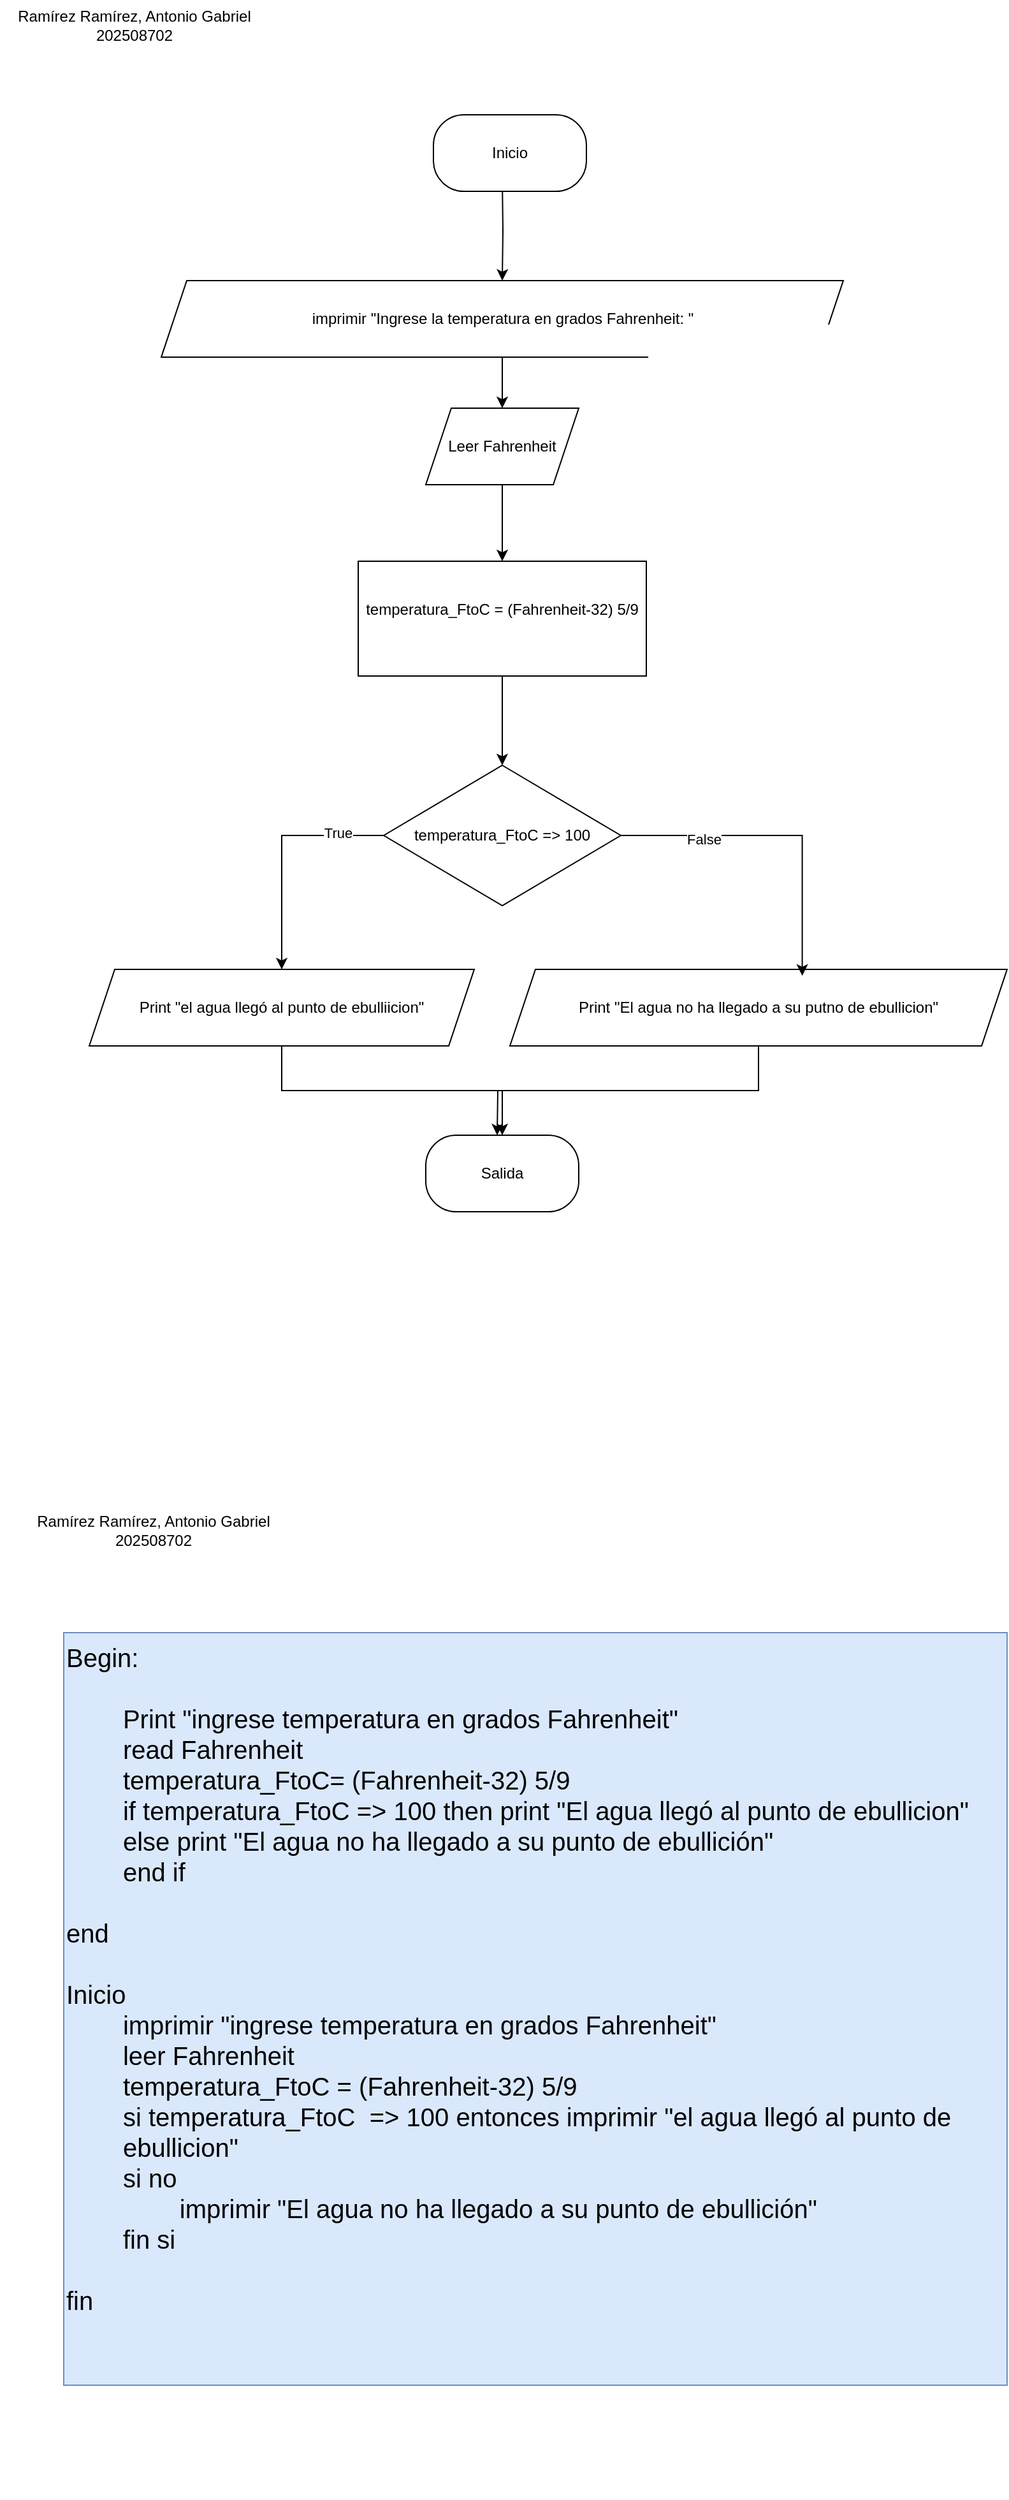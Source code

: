 <mxfile version="26.0.11" pages="3">
  <diagram name="Página-1" id="kbfQnxgLnGt7NoyHu_p-">
    <mxGraphModel dx="1426" dy="1916" grid="1" gridSize="10" guides="1" tooltips="1" connect="1" arrows="1" fold="1" page="1" pageScale="1" pageWidth="827" pageHeight="1169" math="0" shadow="0">
      <root>
        <mxCell id="0" />
        <mxCell id="1" parent="0" />
        <mxCell id="L6ibwcZqbPdTsbd80rwH-10" value="" style="edgeStyle=orthogonalEdgeStyle;rounded=0;orthogonalLoop=1;jettySize=auto;html=1;" parent="1" target="L6ibwcZqbPdTsbd80rwH-3" edge="1">
          <mxGeometry relative="1" as="geometry">
            <mxPoint x="403" y="-1010" as="sourcePoint" />
          </mxGeometry>
        </mxCell>
        <mxCell id="Q46bIN2CbQEM2of99NCU-3" value="" style="edgeStyle=orthogonalEdgeStyle;rounded=0;orthogonalLoop=1;jettySize=auto;html=1;" edge="1" parent="1" source="L6ibwcZqbPdTsbd80rwH-3" target="Q46bIN2CbQEM2of99NCU-1">
          <mxGeometry relative="1" as="geometry" />
        </mxCell>
        <mxCell id="L6ibwcZqbPdTsbd80rwH-3" value="&lt;div&gt;imprimir&amp;nbsp;&lt;span style=&quot;background-color: transparent; color: light-dark(rgb(0, 0, 0), rgb(255, 255, 255));&quot;&gt;&quot;Ingrese la temperatura en grados Fahrenheit: &quot;&lt;/span&gt;&lt;/div&gt;" style="shape=parallelogram;perimeter=parallelogramPerimeter;whiteSpace=wrap;html=1;fixedSize=1;" parent="1" vertex="1">
          <mxGeometry x="135.5" y="-930" width="535" height="60" as="geometry" />
        </mxCell>
        <mxCell id="Q46bIN2CbQEM2of99NCU-2" value="" style="edgeStyle=orthogonalEdgeStyle;rounded=0;orthogonalLoop=1;jettySize=auto;html=1;" edge="1" parent="1" source="L6ibwcZqbPdTsbd80rwH-4" target="L6ibwcZqbPdTsbd80rwH-5">
          <mxGeometry relative="1" as="geometry" />
        </mxCell>
        <mxCell id="L6ibwcZqbPdTsbd80rwH-4" value="&lt;div&gt;&lt;br&gt;&lt;/div&gt;&lt;div&gt;temperatura_FtoC =&lt;span style=&quot;background-color: transparent; color: light-dark(rgb(0, 0, 0), rgb(255, 255, 255));&quot;&gt;&amp;nbsp;(&lt;/span&gt;Fahrenheit&lt;span style=&quot;background-color: transparent; color: light-dark(rgb(0, 0, 0), rgb(255, 255, 255));&quot;&gt;-32) 5/9&lt;/span&gt;&lt;/div&gt;&lt;br&gt;&lt;div&gt;&lt;br&gt;&lt;/div&gt;" style="rounded=0;whiteSpace=wrap;html=1;" parent="1" vertex="1">
          <mxGeometry x="290" y="-710" width="226" height="90" as="geometry" />
        </mxCell>
        <mxCell id="L6ibwcZqbPdTsbd80rwH-23" style="edgeStyle=orthogonalEdgeStyle;rounded=0;orthogonalLoop=1;jettySize=auto;html=1;exitX=0;exitY=0.5;exitDx=0;exitDy=0;entryX=0.5;entryY=0;entryDx=0;entryDy=0;" parent="1" source="L6ibwcZqbPdTsbd80rwH-5" target="L6ibwcZqbPdTsbd80rwH-7" edge="1">
          <mxGeometry relative="1" as="geometry" />
        </mxCell>
        <mxCell id="L6ibwcZqbPdTsbd80rwH-25" value="True" style="edgeLabel;html=1;align=center;verticalAlign=middle;resizable=0;points=[];" parent="L6ibwcZqbPdTsbd80rwH-23" vertex="1" connectable="0">
          <mxGeometry x="-0.609" y="-2" relative="1" as="geometry">
            <mxPoint as="offset" />
          </mxGeometry>
        </mxCell>
        <mxCell id="L6ibwcZqbPdTsbd80rwH-5" value="&lt;div&gt;&lt;br&gt;&lt;/div&gt;&lt;span style=&quot;color: light-dark(rgb(0, 0, 0), rgb(255, 255, 255)); background-color: transparent;&quot;&gt;temperatura_FtoC =&amp;gt; 100&lt;/span&gt;&lt;div&gt;&lt;span style=&quot;color: light-dark(rgb(0, 0, 0), rgb(255, 255, 255)); background-color: transparent;&quot;&gt;&lt;br&gt;&lt;/span&gt;&lt;/div&gt;" style="rhombus;whiteSpace=wrap;html=1;" parent="1" vertex="1">
          <mxGeometry x="310" y="-550" width="186" height="110" as="geometry" />
        </mxCell>
        <mxCell id="L6ibwcZqbPdTsbd80rwH-20" style="edgeStyle=orthogonalEdgeStyle;rounded=0;orthogonalLoop=1;jettySize=auto;html=1;exitX=0.5;exitY=1;exitDx=0;exitDy=0;entryX=0.5;entryY=0;entryDx=0;entryDy=0;" parent="1" source="L6ibwcZqbPdTsbd80rwH-7" target="L6ibwcZqbPdTsbd80rwH-14" edge="1">
          <mxGeometry relative="1" as="geometry" />
        </mxCell>
        <mxCell id="L6ibwcZqbPdTsbd80rwH-7" value="&lt;div&gt;Print &quot;el agua llegó al punto de ebulliicion&quot;&lt;/div&gt;" style="shape=parallelogram;perimeter=parallelogramPerimeter;whiteSpace=wrap;html=1;fixedSize=1;" parent="1" vertex="1">
          <mxGeometry x="79" y="-390" width="302" height="60" as="geometry" />
        </mxCell>
        <mxCell id="L6ibwcZqbPdTsbd80rwH-21" style="edgeStyle=orthogonalEdgeStyle;rounded=0;orthogonalLoop=1;jettySize=auto;html=1;exitX=0.5;exitY=1;exitDx=0;exitDy=0;" parent="1" source="L6ibwcZqbPdTsbd80rwH-8" edge="1">
          <mxGeometry relative="1" as="geometry">
            <mxPoint x="399" y="-260" as="targetPoint" />
          </mxGeometry>
        </mxCell>
        <mxCell id="L6ibwcZqbPdTsbd80rwH-8" value="&lt;div&gt;Print &quot;El agua no ha llegado a su putno de ebullicion&quot;&lt;/div&gt;" style="shape=parallelogram;perimeter=parallelogramPerimeter;whiteSpace=wrap;html=1;fixedSize=1;" parent="1" vertex="1">
          <mxGeometry x="409" y="-390" width="390" height="60" as="geometry" />
        </mxCell>
        <mxCell id="L6ibwcZqbPdTsbd80rwH-14" value="Salida" style="rounded=1;whiteSpace=wrap;html=1;arcSize=40;" parent="1" vertex="1">
          <mxGeometry x="343" y="-260" width="120" height="60" as="geometry" />
        </mxCell>
        <mxCell id="L6ibwcZqbPdTsbd80rwH-15" value="Inicio" style="rounded=1;whiteSpace=wrap;html=1;arcSize=40;" parent="1" vertex="1">
          <mxGeometry x="349" y="-1060" width="120" height="60" as="geometry" />
        </mxCell>
        <mxCell id="L6ibwcZqbPdTsbd80rwH-24" style="edgeStyle=orthogonalEdgeStyle;rounded=0;orthogonalLoop=1;jettySize=auto;html=1;exitX=1;exitY=0.5;exitDx=0;exitDy=0;entryX=0.588;entryY=0.083;entryDx=0;entryDy=0;entryPerimeter=0;" parent="1" source="L6ibwcZqbPdTsbd80rwH-5" target="L6ibwcZqbPdTsbd80rwH-8" edge="1">
          <mxGeometry relative="1" as="geometry" />
        </mxCell>
        <mxCell id="L6ibwcZqbPdTsbd80rwH-26" value="False" style="edgeLabel;html=1;align=center;verticalAlign=middle;resizable=0;points=[];" parent="L6ibwcZqbPdTsbd80rwH-24" vertex="1" connectable="0">
          <mxGeometry x="-0.488" y="-3" relative="1" as="geometry">
            <mxPoint as="offset" />
          </mxGeometry>
        </mxCell>
        <mxCell id="L6ibwcZqbPdTsbd80rwH-28" value="Ramírez Ramírez, Antonio Gabriel&lt;div&gt;202508702&lt;/div&gt;" style="text;html=1;align=center;verticalAlign=middle;resizable=0;points=[];autosize=1;strokeColor=none;fillColor=none;" parent="1" vertex="1">
          <mxGeometry x="9" y="-1150" width="210" height="40" as="geometry" />
        </mxCell>
        <mxCell id="9v0zk7QX-WcIDmFi2F4O-1" value="&lt;div&gt;&lt;br&gt;&lt;/div&gt;&lt;div&gt;&lt;br&gt;&lt;/div&gt;&lt;div&gt;&lt;br&gt;&lt;/div&gt;&lt;div&gt;&lt;br&gt;&lt;/div&gt;Begin:&amp;nbsp;&lt;div&gt;&lt;br&gt;&lt;/div&gt;&lt;div&gt;&lt;span style=&quot;white-space: pre;&quot;&gt;&#x9;&lt;/span&gt;Print &quot;ingrese temperatura en grados Fahrenheit&quot;&lt;/div&gt;&lt;div&gt;&lt;span style=&quot;white-space: pre;&quot;&gt;&#x9;&lt;/span&gt;read&amp;nbsp;&lt;span style=&quot;background-color: transparent; color: light-dark(rgb(0, 0, 0), rgb(255, 255, 255));&quot;&gt;Fahrenheit&lt;/span&gt;&lt;/div&gt;&lt;div&gt;&lt;span style=&quot;white-space: pre;&quot;&gt;&#x9;&lt;/span&gt;&lt;span style=&quot;background-color: transparent; color: light-dark(rgb(0, 0, 0), rgb(255, 255, 255));&quot;&gt;temperatura_FtoC=&lt;/span&gt;&lt;span style=&quot;background-color: transparent; color: light-dark(rgb(0, 0, 0), rgb(255, 255, 255));&quot;&gt;&amp;nbsp;(&lt;/span&gt;Fahrenheit&lt;span style=&quot;background-color: transparent; color: light-dark(rgb(0, 0, 0), rgb(255, 255, 255));&quot;&gt;-32) 5/9&lt;/span&gt;&lt;/div&gt;&lt;div&gt;&lt;span style=&quot;white-space: pre;&quot;&gt;&#x9;&lt;/span&gt;&lt;font&gt;if&amp;nbsp;&lt;span style=&quot;text-align: center; background-color: transparent; color: light-dark(rgb(0, 0, 0), rgb(255, 255, 255));&quot;&gt;temperatura_FtoC =&amp;gt; 100 then print &quot;El agua llegó al punto de ebullicion&quot;&lt;/span&gt;&lt;/font&gt;&lt;/div&gt;&lt;div&gt;&lt;font&gt;&lt;span style=&quot;white-space: pre;&quot;&gt;&#x9;&lt;/span&gt;else print &quot;El agua no ha llegado a su punto de ebullición&quot;&lt;br&gt;&lt;/font&gt;&lt;/div&gt;&lt;div&gt;&lt;font&gt;&lt;span style=&quot;white-space: pre;&quot;&gt;&#x9;&lt;/span&gt;end if&amp;nbsp;&lt;/font&gt;&lt;/div&gt;&lt;div&gt;&lt;div&gt;&lt;br&gt;&lt;/div&gt;&lt;div&gt;end&lt;/div&gt;&lt;div&gt;&lt;br&gt;&lt;/div&gt;&lt;div&gt;Inicio&amp;nbsp;&lt;/div&gt;&lt;div&gt;&lt;span style=&quot;white-space: pre;&quot;&gt;&#x9;&lt;/span&gt;imprimir &quot;ingrese temperatura en grados Fahrenheit&quot;&lt;br&gt;&lt;/div&gt;&lt;div&gt;&lt;span style=&quot;white-space: pre;&quot;&gt;&#x9;&lt;/span&gt;leer&amp;nbsp;&lt;span style=&quot;background-color: transparent; color: light-dark(rgb(0, 0, 0), rgb(255, 255, 255));&quot;&gt;Fahrenheit&lt;/span&gt;&lt;br&gt;&lt;/div&gt;&lt;div&gt;&lt;span style=&quot;white-space: pre;&quot;&gt;&#x9;&lt;/span&gt;temperatura_FtoC = (Fahrenheit-32) 5/9&lt;br&gt;&lt;/div&gt;&lt;div&gt;&lt;span style=&quot;white-space: pre;&quot;&gt;&#x9;&lt;/span&gt;si temperatura_FtoC&amp;nbsp; =&amp;gt; 100 entonces imprimir &quot;el agua llegó al punto de &lt;span style=&quot;white-space: pre;&quot;&gt;&#x9;&lt;/span&gt;ebullicion&quot;&lt;br&gt;&lt;/div&gt;&lt;div&gt;&lt;span style=&quot;white-space: pre;&quot;&gt;&#x9;&lt;/span&gt;si no&amp;nbsp;&lt;/div&gt;&lt;div&gt;&lt;span style=&quot;white-space: pre;&quot;&gt;&#x9;&lt;/span&gt;&lt;span style=&quot;white-space: pre;&quot;&gt;&#x9;&lt;/span&gt;imprimir &quot;El agua no ha llegado a su punto de ebullición&quot;&lt;br&gt;&lt;/div&gt;&lt;div&gt;&lt;span style=&quot;white-space: pre;&quot;&gt;&#x9;&lt;/span&gt;fin si&lt;/div&gt;&lt;div&gt;&lt;span style=&quot;background-color: transparent; color: light-dark(rgb(0, 0, 0), rgb(255, 255, 255));&quot;&gt;&lt;br&gt;&lt;/span&gt;&lt;/div&gt;&lt;div&gt;&lt;span style=&quot;background-color: transparent; color: light-dark(rgb(0, 0, 0), rgb(255, 255, 255));&quot;&gt;fin&amp;nbsp;&lt;/span&gt;&lt;/div&gt;&lt;div&gt;&lt;br&gt;&lt;/div&gt;&lt;div&gt;&lt;br&gt;&lt;/div&gt;&lt;div&gt;&lt;br&gt;&lt;/div&gt;&lt;div&gt;&lt;br&gt;&lt;/div&gt;&lt;div&gt;&lt;br&gt;&lt;/div&gt;&lt;div&gt;&lt;br&gt;&lt;/div&gt;&lt;/div&gt;" style="text;html=1;align=left;verticalAlign=middle;whiteSpace=wrap;rounded=0;fillColor=#dae8fc;strokeColor=#6c8ebf;fontSize=20;" parent="1" vertex="1">
          <mxGeometry x="59" y="130" width="740" height="590" as="geometry" />
        </mxCell>
        <mxCell id="Q46bIN2CbQEM2of99NCU-4" value="" style="edgeStyle=orthogonalEdgeStyle;rounded=0;orthogonalLoop=1;jettySize=auto;html=1;" edge="1" parent="1" source="Q46bIN2CbQEM2of99NCU-1" target="L6ibwcZqbPdTsbd80rwH-4">
          <mxGeometry relative="1" as="geometry" />
        </mxCell>
        <mxCell id="Q46bIN2CbQEM2of99NCU-1" value="Leer Fahrenheit" style="shape=parallelogram;perimeter=parallelogramPerimeter;whiteSpace=wrap;html=1;fixedSize=1;" vertex="1" parent="1">
          <mxGeometry x="343" y="-830" width="120" height="60" as="geometry" />
        </mxCell>
        <mxCell id="Q46bIN2CbQEM2of99NCU-9" value="Ramírez Ramírez, Antonio Gabriel&lt;div&gt;202508702&lt;/div&gt;" style="text;html=1;align=center;verticalAlign=middle;resizable=0;points=[];autosize=1;strokeColor=none;fillColor=none;" vertex="1" parent="1">
          <mxGeometry x="24" y="30" width="210" height="40" as="geometry" />
        </mxCell>
      </root>
    </mxGraphModel>
  </diagram>
  <diagram id="LdLR1YzIZN3hkGWSFBgk" name="Página-2">
    <mxGraphModel dx="1426" dy="-422" grid="1" gridSize="10" guides="1" tooltips="1" connect="1" arrows="1" fold="1" page="1" pageScale="1" pageWidth="827" pageHeight="1169" math="0" shadow="0">
      <root>
        <mxCell id="0" />
        <mxCell id="1" parent="0" />
        <mxCell id="L_xG4M0tSVq2EfCGp0TZ-1" value="" style="edgeStyle=orthogonalEdgeStyle;rounded=0;orthogonalLoop=1;jettySize=auto;html=1;" edge="1" parent="1" source="L_xG4M0tSVq2EfCGp0TZ-2" target="L_xG4M0tSVq2EfCGp0TZ-4">
          <mxGeometry relative="1" as="geometry" />
        </mxCell>
        <mxCell id="L_xG4M0tSVq2EfCGp0TZ-2" value="incio" style="rounded=1;whiteSpace=wrap;html=1;arcSize=50;" vertex="1" parent="1">
          <mxGeometry x="334" y="1190" width="120" height="60" as="geometry" />
        </mxCell>
        <mxCell id="L_xG4M0tSVq2EfCGp0TZ-3" value="" style="edgeStyle=orthogonalEdgeStyle;rounded=0;orthogonalLoop=1;jettySize=auto;html=1;" edge="1" parent="1" source="L_xG4M0tSVq2EfCGp0TZ-4" target="L_xG4M0tSVq2EfCGp0TZ-13">
          <mxGeometry relative="1" as="geometry" />
        </mxCell>
        <mxCell id="L_xG4M0tSVq2EfCGp0TZ-4" value="imprimir &quot;Ingrese altura&quot;" style="shape=parallelogram;perimeter=parallelogramPerimeter;whiteSpace=wrap;html=1;fixedSize=1;" vertex="1" parent="1">
          <mxGeometry x="276" y="1290" width="236" height="60" as="geometry" />
        </mxCell>
        <mxCell id="L_xG4M0tSVq2EfCGp0TZ-5" value="" style="edgeStyle=orthogonalEdgeStyle;rounded=0;orthogonalLoop=1;jettySize=auto;html=1;" edge="1" parent="1" source="L_xG4M0tSVq2EfCGp0TZ-6" target="L_xG4M0tSVq2EfCGp0TZ-15">
          <mxGeometry relative="1" as="geometry" />
        </mxCell>
        <mxCell id="L_xG4M0tSVq2EfCGp0TZ-6" value="&lt;span style=&quot;color: rgb(0, 0, 0); font-family: Helvetica; font-size: 12px; font-style: normal; font-variant-ligatures: normal; font-variant-caps: normal; font-weight: 400; letter-spacing: normal; orphans: 2; text-align: center; text-indent: 0px; text-transform: none; widows: 2; word-spacing: 0px; -webkit-text-stroke-width: 0px; white-space: normal; background-color: rgb(251, 251, 251); text-decoration-thickness: initial; text-decoration-style: initial; text-decoration-color: initial; float: none; display: inline !important;&quot;&gt;Imprimir &quot;Ingrese area&quot;&lt;/span&gt;" style="shape=parallelogram;perimeter=parallelogramPerimeter;whiteSpace=wrap;html=1;fixedSize=1;" vertex="1" parent="1">
          <mxGeometry x="274" y="1490" width="240" height="60" as="geometry" />
        </mxCell>
        <mxCell id="L_xG4M0tSVq2EfCGp0TZ-7" value="" style="edgeStyle=orthogonalEdgeStyle;rounded=0;orthogonalLoop=1;jettySize=auto;html=1;" edge="1" parent="1" source="L_xG4M0tSVq2EfCGp0TZ-8" target="L_xG4M0tSVq2EfCGp0TZ-10">
          <mxGeometry relative="1" as="geometry" />
        </mxCell>
        <mxCell id="L_xG4M0tSVq2EfCGp0TZ-8" value="base_de_triangulo = (area * 2) /altura&amp;nbsp;" style="rounded=0;whiteSpace=wrap;html=1;" vertex="1" parent="1">
          <mxGeometry x="294" y="1660" width="200" height="90" as="geometry" />
        </mxCell>
        <mxCell id="L_xG4M0tSVq2EfCGp0TZ-9" value="" style="edgeStyle=orthogonalEdgeStyle;rounded=0;orthogonalLoop=1;jettySize=auto;html=1;" edge="1" parent="1" source="L_xG4M0tSVq2EfCGp0TZ-10">
          <mxGeometry relative="1" as="geometry">
            <mxPoint x="394" y="1910" as="targetPoint" />
          </mxGeometry>
        </mxCell>
        <mxCell id="L_xG4M0tSVq2EfCGp0TZ-10" value="Imprimir base_de_triangulo" style="shape=parallelogram;perimeter=parallelogramPerimeter;whiteSpace=wrap;html=1;fixedSize=1;" vertex="1" parent="1">
          <mxGeometry x="259" y="1790" width="270" height="60" as="geometry" />
        </mxCell>
        <mxCell id="L_xG4M0tSVq2EfCGp0TZ-11" value="FIn" style="rounded=1;whiteSpace=wrap;html=1;arcSize=50;" vertex="1" parent="1">
          <mxGeometry x="334" y="1910" width="120" height="60" as="geometry" />
        </mxCell>
        <mxCell id="L_xG4M0tSVq2EfCGp0TZ-12" value="" style="edgeStyle=orthogonalEdgeStyle;rounded=0;orthogonalLoop=1;jettySize=auto;html=1;" edge="1" parent="1" source="L_xG4M0tSVq2EfCGp0TZ-13" target="L_xG4M0tSVq2EfCGp0TZ-6">
          <mxGeometry relative="1" as="geometry" />
        </mxCell>
        <mxCell id="L_xG4M0tSVq2EfCGp0TZ-13" value="leer altura" style="shape=parallelogram;perimeter=parallelogramPerimeter;whiteSpace=wrap;html=1;fixedSize=1;" vertex="1" parent="1">
          <mxGeometry x="334" y="1400" width="120" height="60" as="geometry" />
        </mxCell>
        <mxCell id="L_xG4M0tSVq2EfCGp0TZ-14" value="" style="edgeStyle=orthogonalEdgeStyle;rounded=0;orthogonalLoop=1;jettySize=auto;html=1;" edge="1" parent="1" source="L_xG4M0tSVq2EfCGp0TZ-15" target="L_xG4M0tSVq2EfCGp0TZ-8">
          <mxGeometry relative="1" as="geometry" />
        </mxCell>
        <mxCell id="L_xG4M0tSVq2EfCGp0TZ-15" value="leer area" style="shape=parallelogram;perimeter=parallelogramPerimeter;whiteSpace=wrap;html=1;fixedSize=1;" vertex="1" parent="1">
          <mxGeometry x="334" y="1570" width="120" height="60" as="geometry" />
        </mxCell>
        <mxCell id="L_xG4M0tSVq2EfCGp0TZ-16" value="begin&amp;nbsp;&lt;div&gt;&lt;span style=&quot;white-space: pre;&quot;&gt;&#x9;&lt;/span&gt;print &quot;ingrese altura&quot;&lt;br&gt;&lt;/div&gt;&lt;div&gt;&lt;span style=&quot;white-space: pre;&quot;&gt;&#x9;&lt;/span&gt;read altura&lt;br&gt;&lt;/div&gt;&lt;div&gt;&lt;span style=&quot;white-space: pre;&quot;&gt;&#x9;&lt;/span&gt;print &quot;ingrese area&quot;&lt;br&gt;&lt;/div&gt;&lt;div&gt;&lt;span style=&quot;white-space: pre;&quot;&gt;&#x9;&lt;/span&gt;read area&lt;br&gt;&lt;/div&gt;&lt;div&gt;&lt;span style=&quot;white-space: pre;&quot;&gt;&#x9;&lt;/span&gt;base_de_triangulo = (area*2) / altura&lt;br&gt;&lt;/div&gt;&lt;div&gt;&lt;span style=&quot;white-space: pre;&quot;&gt;&#x9;&lt;/span&gt;print base_de_triangulo&lt;br&gt;&lt;/div&gt;&lt;div&gt;end&lt;/div&gt;&lt;div&gt;&lt;br&gt;&lt;/div&gt;&lt;div&gt;&lt;br&gt;&lt;/div&gt;&lt;div&gt;&lt;br&gt;&lt;/div&gt;" style="text;html=1;align=left;verticalAlign=middle;whiteSpace=wrap;rounded=0;fontSize=20;fillColor=#fff2cc;strokeColor=#d6b656;" vertex="1" parent="1">
          <mxGeometry x="138" y="1990" width="530" height="270" as="geometry" />
        </mxCell>
        <mxCell id="L_xG4M0tSVq2EfCGp0TZ-17" value="Ramírez Ramírez, Antonio Gabriel&lt;div&gt;202508702&lt;/div&gt;" style="text;html=1;align=center;verticalAlign=middle;resizable=0;points=[];autosize=1;strokeColor=none;fillColor=none;" vertex="1" parent="1">
          <mxGeometry x="49" y="1210" width="210" height="40" as="geometry" />
        </mxCell>
      </root>
    </mxGraphModel>
  </diagram>
  <diagram id="9cOh-g0t1YY5Kio2_Fx2" name="Página-3">
    <mxGraphModel dx="1426" dy="-1591" grid="1" gridSize="10" guides="1" tooltips="1" connect="1" arrows="1" fold="1" page="1" pageScale="1" pageWidth="827" pageHeight="1169" math="0" shadow="0">
      <root>
        <mxCell id="0" />
        <mxCell id="1" parent="0" />
        <mxCell id="kdI5kG1pXLmCphFLO5ox-1" value="" style="edgeStyle=orthogonalEdgeStyle;rounded=0;orthogonalLoop=1;jettySize=auto;html=1;" edge="1" parent="1" source="kdI5kG1pXLmCphFLO5ox-2" target="kdI5kG1pXLmCphFLO5ox-4">
          <mxGeometry relative="1" as="geometry" />
        </mxCell>
        <mxCell id="kdI5kG1pXLmCphFLO5ox-2" value="inico" style="rounded=1;whiteSpace=wrap;html=1;arcSize=50;" vertex="1" parent="1">
          <mxGeometry x="344" y="2360" width="120" height="60" as="geometry" />
        </mxCell>
        <mxCell id="kdI5kG1pXLmCphFLO5ox-3" value="" style="edgeStyle=orthogonalEdgeStyle;rounded=0;orthogonalLoop=1;jettySize=auto;html=1;" edge="1" parent="1" source="kdI5kG1pXLmCphFLO5ox-4" target="kdI5kG1pXLmCphFLO5ox-16">
          <mxGeometry relative="1" as="geometry" />
        </mxCell>
        <mxCell id="kdI5kG1pXLmCphFLO5ox-4" value="imprimir &quot;Ingrese su edad actual&quot;" style="shape=parallelogram;perimeter=parallelogramPerimeter;whiteSpace=wrap;html=1;fixedSize=1;" vertex="1" parent="1">
          <mxGeometry x="234" y="2480" width="340" height="60" as="geometry" />
        </mxCell>
        <mxCell id="kdI5kG1pXLmCphFLO5ox-5" style="edgeStyle=orthogonalEdgeStyle;rounded=0;orthogonalLoop=1;jettySize=auto;html=1;exitX=0;exitY=0.5;exitDx=0;exitDy=0;" edge="1" parent="1" source="kdI5kG1pXLmCphFLO5ox-9" target="kdI5kG1pXLmCphFLO5ox-11">
          <mxGeometry relative="1" as="geometry" />
        </mxCell>
        <mxCell id="kdI5kG1pXLmCphFLO5ox-6" value="True" style="edgeLabel;html=1;align=center;verticalAlign=middle;resizable=0;points=[];" vertex="1" connectable="0" parent="kdI5kG1pXLmCphFLO5ox-5">
          <mxGeometry x="-0.281" y="-2" relative="1" as="geometry">
            <mxPoint as="offset" />
          </mxGeometry>
        </mxCell>
        <mxCell id="kdI5kG1pXLmCphFLO5ox-7" style="edgeStyle=orthogonalEdgeStyle;rounded=0;orthogonalLoop=1;jettySize=auto;html=1;exitX=1;exitY=0.5;exitDx=0;exitDy=0;" edge="1" parent="1" source="kdI5kG1pXLmCphFLO5ox-9" target="kdI5kG1pXLmCphFLO5ox-12">
          <mxGeometry relative="1" as="geometry" />
        </mxCell>
        <mxCell id="kdI5kG1pXLmCphFLO5ox-8" value="False" style="edgeLabel;html=1;align=center;verticalAlign=middle;resizable=0;points=[];" vertex="1" connectable="0" parent="kdI5kG1pXLmCphFLO5ox-7">
          <mxGeometry x="-0.187" y="-4" relative="1" as="geometry">
            <mxPoint as="offset" />
          </mxGeometry>
        </mxCell>
        <mxCell id="kdI5kG1pXLmCphFLO5ox-9" value="&lt;br&gt;&lt;span style=&quot;color: rgb(0, 0, 0); font-family: Helvetica; font-size: 12px; font-style: normal; font-variant-ligatures: normal; font-variant-caps: normal; font-weight: 400; letter-spacing: normal; orphans: 2; text-align: center; text-indent: 0px; text-transform: none; widows: 2; word-spacing: 0px; -webkit-text-stroke-width: 0px; white-space: normal; background-color: rgb(251, 251, 251); text-decoration-thickness: initial; text-decoration-style: initial; text-decoration-color: initial; float: none; display: inline !important;&quot;&gt;edad &amp;gt;= 18&lt;/span&gt;&lt;div&gt;&lt;br&gt;&lt;/div&gt;" style="rhombus;whiteSpace=wrap;html=1;" vertex="1" parent="1">
          <mxGeometry x="321" y="2660" width="166" height="160" as="geometry" />
        </mxCell>
        <mxCell id="kdI5kG1pXLmCphFLO5ox-10" style="edgeStyle=orthogonalEdgeStyle;rounded=0;orthogonalLoop=1;jettySize=auto;html=1;exitX=0.5;exitY=1;exitDx=0;exitDy=0;entryX=0;entryY=0.5;entryDx=0;entryDy=0;" edge="1" parent="1" source="kdI5kG1pXLmCphFLO5ox-11" target="kdI5kG1pXLmCphFLO5ox-13">
          <mxGeometry relative="1" as="geometry" />
        </mxCell>
        <mxCell id="kdI5kG1pXLmCphFLO5ox-11" value="imprimir &quot;usted es mayor de edad&quot;" style="shape=parallelogram;perimeter=parallelogramPerimeter;whiteSpace=wrap;html=1;fixedSize=1;" vertex="1" parent="1">
          <mxGeometry x="110" y="2850" width="201" height="60" as="geometry" />
        </mxCell>
        <mxCell id="kdI5kG1pXLmCphFLO5ox-12" value="imprimir &quot;usted es menor de edad&quot;" style="shape=parallelogram;perimeter=parallelogramPerimeter;whiteSpace=wrap;html=1;fixedSize=1;" vertex="1" parent="1">
          <mxGeometry x="457" y="2850" width="296" height="60" as="geometry" />
        </mxCell>
        <mxCell id="kdI5kG1pXLmCphFLO5ox-13" value="Fin" style="rounded=1;whiteSpace=wrap;html=1;arcSize=50;" vertex="1" parent="1">
          <mxGeometry x="334" y="2960" width="120" height="60" as="geometry" />
        </mxCell>
        <mxCell id="kdI5kG1pXLmCphFLO5ox-14" style="edgeStyle=orthogonalEdgeStyle;rounded=0;orthogonalLoop=1;jettySize=auto;html=1;exitX=0.5;exitY=1;exitDx=0;exitDy=0;entryX=1.003;entryY=0.641;entryDx=0;entryDy=0;entryPerimeter=0;" edge="1" parent="1" source="kdI5kG1pXLmCphFLO5ox-12" target="kdI5kG1pXLmCphFLO5ox-13">
          <mxGeometry relative="1" as="geometry" />
        </mxCell>
        <mxCell id="kdI5kG1pXLmCphFLO5ox-15" value="" style="edgeStyle=orthogonalEdgeStyle;rounded=0;orthogonalLoop=1;jettySize=auto;html=1;" edge="1" parent="1" source="kdI5kG1pXLmCphFLO5ox-16" target="kdI5kG1pXLmCphFLO5ox-9">
          <mxGeometry relative="1" as="geometry" />
        </mxCell>
        <mxCell id="kdI5kG1pXLmCphFLO5ox-16" value="leer edad" style="shape=parallelogram;perimeter=parallelogramPerimeter;whiteSpace=wrap;html=1;fixedSize=1;" vertex="1" parent="1">
          <mxGeometry x="234" y="2570" width="340" height="60" as="geometry" />
        </mxCell>
        <mxCell id="kdI5kG1pXLmCphFLO5ox-17" value="&lt;font style=&quot;font-size: 20px;&quot;&gt;begin&lt;/font&gt;&lt;div&gt;&lt;font style=&quot;font-size: 20px;&quot;&gt;&lt;span style=&quot;white-space: pre;&quot;&gt;&#x9;&lt;/span&gt;print &quot;ingrese su edad actual&quot;&lt;br&gt;&lt;/font&gt;&lt;/div&gt;&lt;div&gt;&lt;font style=&quot;font-size: 20px;&quot;&gt;&lt;span style=&quot;white-space: pre;&quot;&gt;&#x9;&lt;/span&gt;read edad&lt;br&gt;&lt;/font&gt;&lt;/div&gt;&lt;div&gt;&lt;font style=&quot;font-size: 20px;&quot;&gt;&lt;span style=&quot;white-space: pre;&quot;&gt;&#x9;&lt;/span&gt;if (edad &amp;gt;= 18) then&amp;nbsp;&lt;br&gt;&lt;/font&gt;&lt;/div&gt;&lt;div&gt;&lt;font style=&quot;font-size: 20px;&quot;&gt;&lt;span style=&quot;white-space: pre;&quot;&gt;&#x9;&lt;span style=&quot;white-space: pre;&quot;&gt;&#x9;&lt;/span&gt;&lt;/span&gt;print &quot;usted es mayor de edad&quot;&lt;br&gt;&lt;/font&gt;&lt;/div&gt;&lt;div&gt;&lt;font style=&quot;font-size: 20px;&quot;&gt;&lt;span style=&quot;white-space: pre;&quot;&gt;&#x9;&lt;/span&gt;else&amp;nbsp;&lt;br&gt;&lt;span style=&quot;white-space: pre;&quot;&gt;&#x9;&lt;/span&gt;&lt;span style=&quot;white-space: pre;&quot;&gt;&#x9;&lt;/span&gt;print &quot;usted es menor de edad&quot;&lt;br&gt;&lt;/font&gt;&lt;/div&gt;&lt;div&gt;&lt;font style=&quot;font-size: 20px;&quot;&gt;&lt;br&gt;&lt;/font&gt;&lt;/div&gt;&lt;div&gt;&lt;font style=&quot;font-size: 20px;&quot;&gt;end&amp;nbsp;&lt;/font&gt;&lt;/div&gt;" style="text;html=1;align=left;verticalAlign=middle;whiteSpace=wrap;rounded=0;fillColor=#d5e8d4;strokeColor=#82b366;" vertex="1" parent="1">
          <mxGeometry x="215.5" y="3120" width="377" height="230" as="geometry" />
        </mxCell>
        <mxCell id="kdI5kG1pXLmCphFLO5ox-18" value="Ramírez Ramírez, Antonio Gabriel&lt;div&gt;202508702&lt;/div&gt;" style="text;html=1;align=center;verticalAlign=middle;resizable=0;points=[];autosize=1;strokeColor=none;fillColor=none;" vertex="1" parent="1">
          <mxGeometry x="20" y="2360" width="210" height="40" as="geometry" />
        </mxCell>
      </root>
    </mxGraphModel>
  </diagram>
</mxfile>
